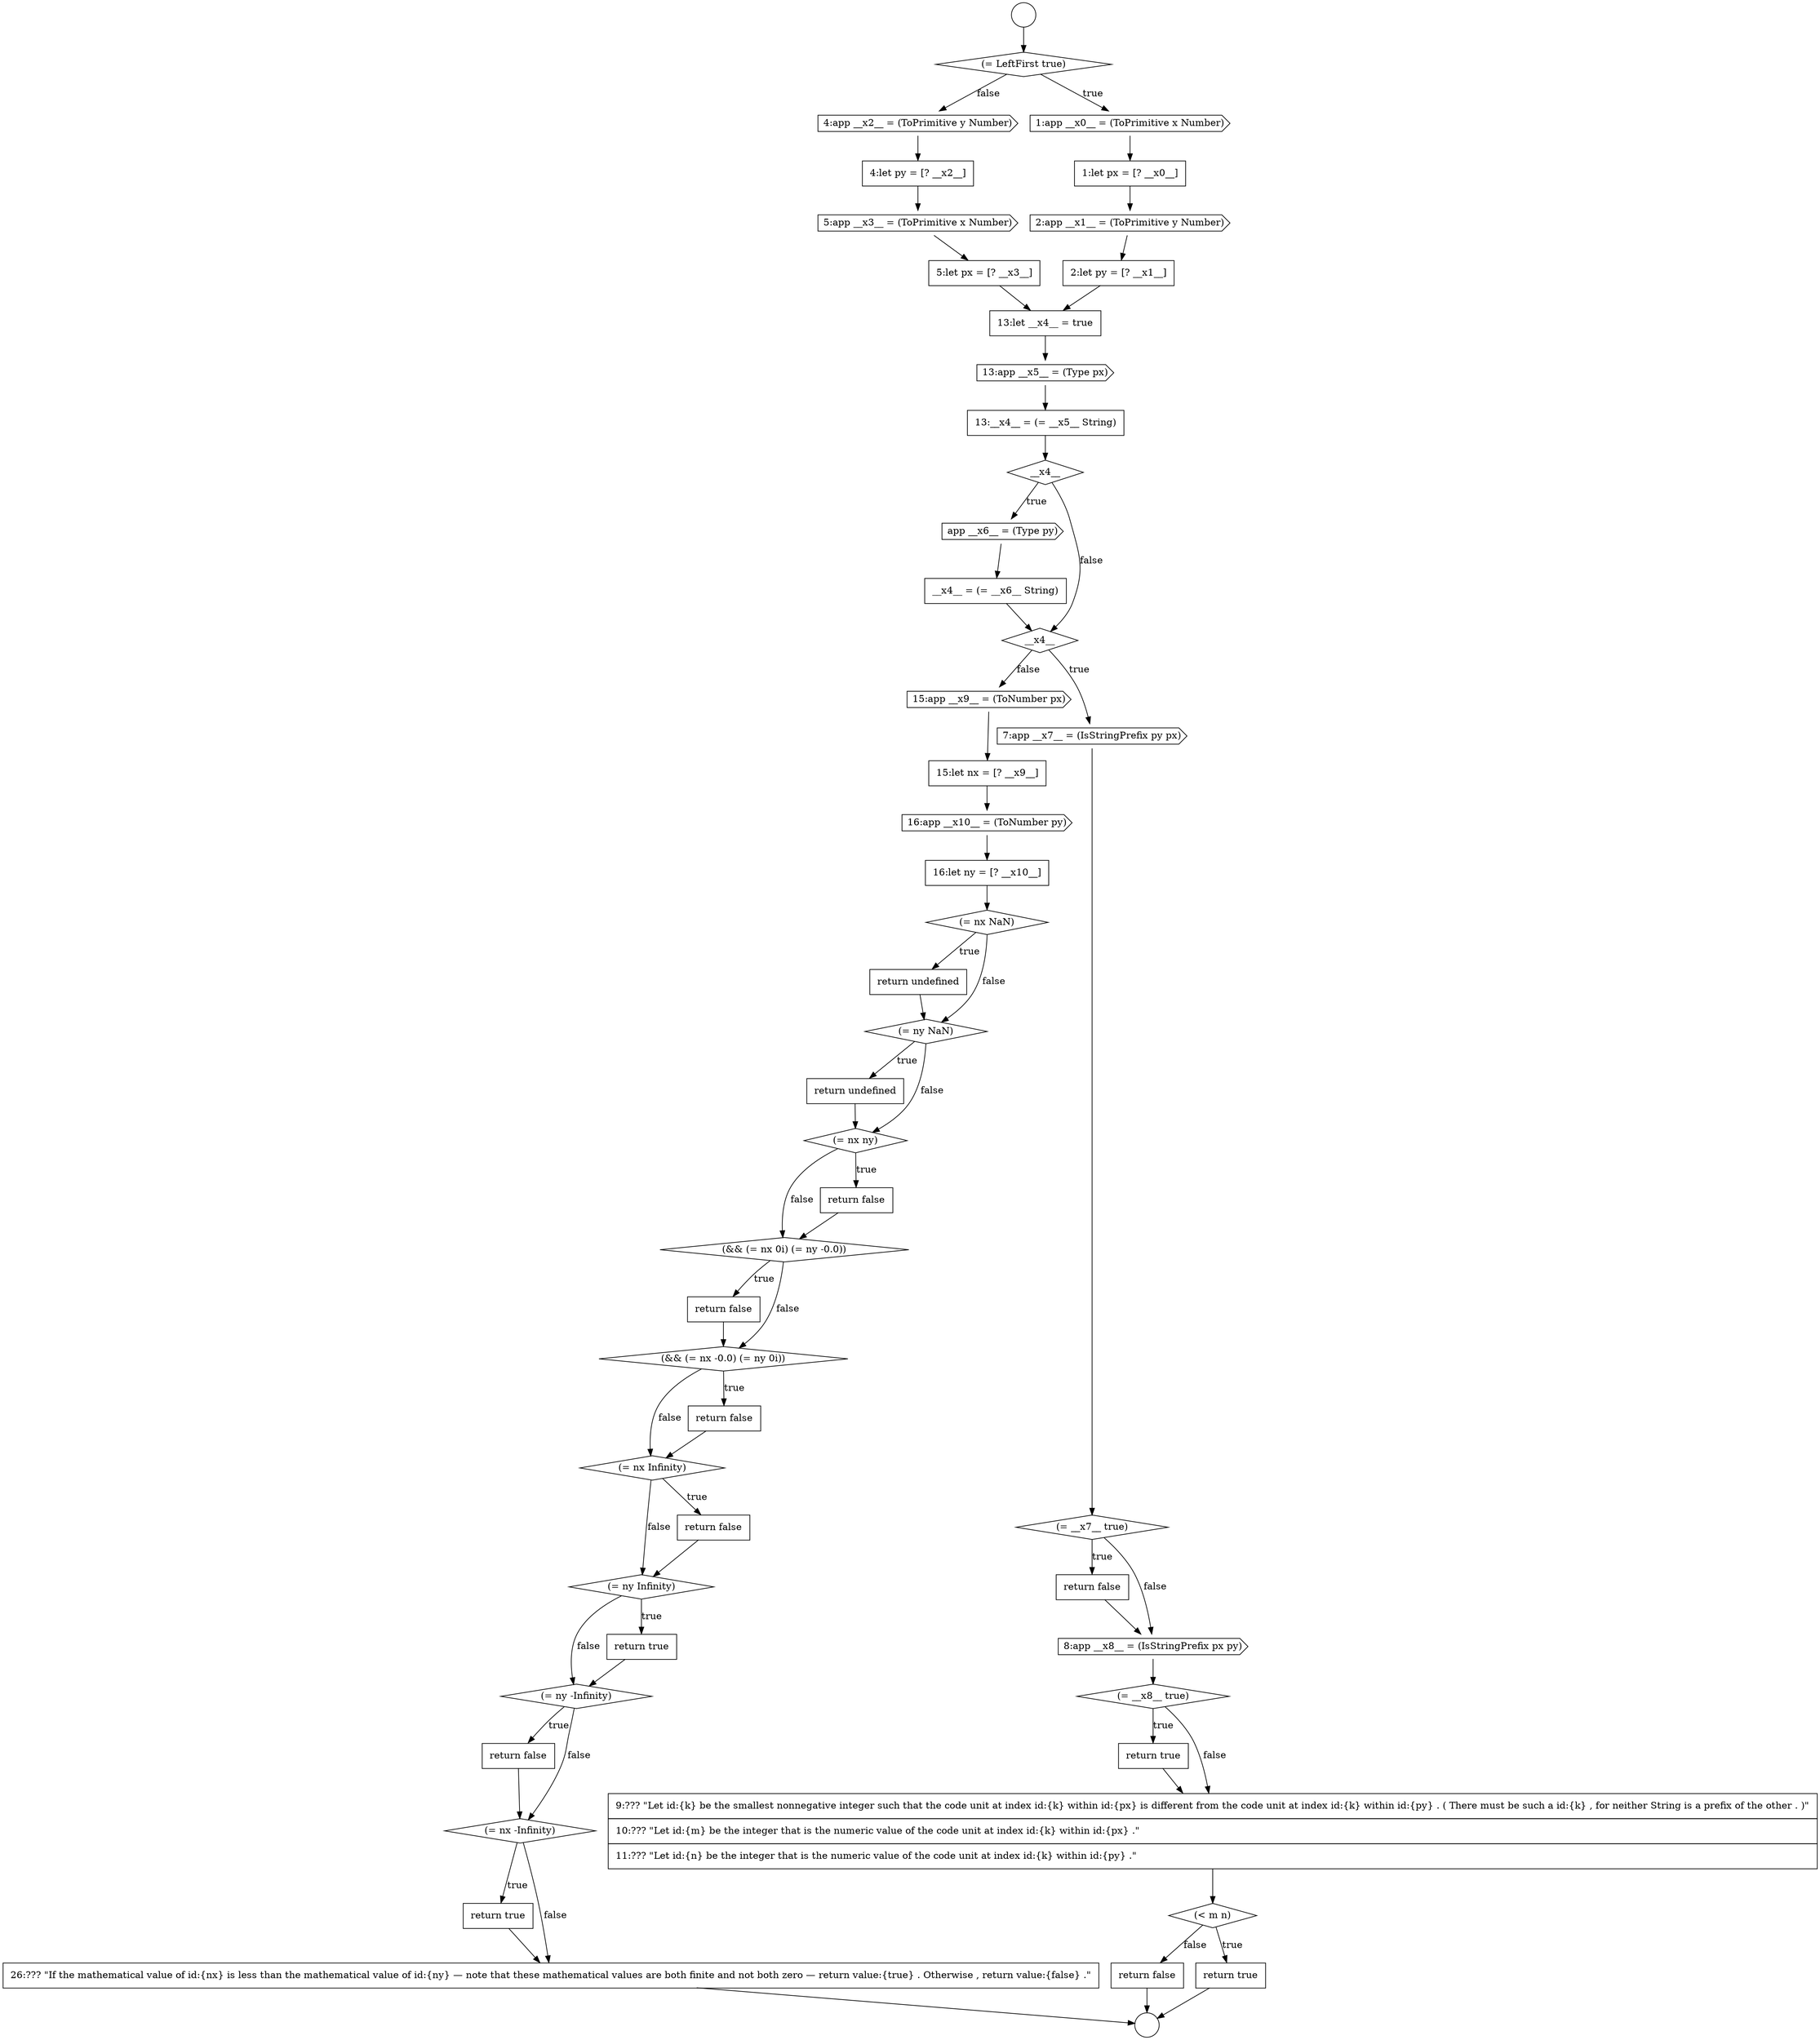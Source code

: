 digraph {
  node655 [shape=diamond, label=<<font color="black">(= nx NaN)</font>> color="black" fillcolor="white" style=filled]
  node670 [shape=none, margin=0, label=<<font color="black">
    <table border="0" cellborder="1" cellspacing="0" cellpadding="10">
      <tr><td align="left">return false</td></tr>
    </table>
  </font>> color="black" fillcolor="white" style=filled]
  node651 [shape=cds, label=<<font color="black">15:app __x9__ = (ToNumber px)</font>> color="black" fillcolor="white" style=filled]
  node638 [shape=cds, label=<<font color="black">app __x6__ = (Type py)</font>> color="black" fillcolor="white" style=filled]
  node661 [shape=diamond, label=<<font color="black">(&amp;&amp; (= nx 0i) (= ny -0.0))</font>> color="black" fillcolor="white" style=filled]
  node630 [shape=cds, label=<<font color="black">4:app __x2__ = (ToPrimitive y Number)</font>> color="black" fillcolor="white" style=filled]
  node650 [shape=none, margin=0, label=<<font color="black">
    <table border="0" cellborder="1" cellspacing="0" cellpadding="10">
      <tr><td align="left">return false</td></tr>
    </table>
  </font>> color="black" fillcolor="white" style=filled]
  node649 [shape=none, margin=0, label=<<font color="black">
    <table border="0" cellborder="1" cellspacing="0" cellpadding="10">
      <tr><td align="left">return true</td></tr>
    </table>
  </font>> color="black" fillcolor="white" style=filled]
  node640 [shape=diamond, label=<<font color="black">__x4__</font>> color="black" fillcolor="white" style=filled]
  node656 [shape=none, margin=0, label=<<font color="black">
    <table border="0" cellborder="1" cellspacing="0" cellpadding="10">
      <tr><td align="left">return undefined</td></tr>
    </table>
  </font>> color="black" fillcolor="white" style=filled]
  node667 [shape=diamond, label=<<font color="black">(= ny Infinity)</font>> color="black" fillcolor="white" style=filled]
  node645 [shape=diamond, label=<<font color="black">(= __x8__ true)</font>> color="black" fillcolor="white" style=filled]
  node629 [shape=none, margin=0, label=<<font color="black">
    <table border="0" cellborder="1" cellspacing="0" cellpadding="10">
      <tr><td align="left">2:let py = [? __x1__]</td></tr>
    </table>
  </font>> color="black" fillcolor="white" style=filled]
  node628 [shape=cds, label=<<font color="black">2:app __x1__ = (ToPrimitive y Number)</font>> color="black" fillcolor="white" style=filled]
  node666 [shape=none, margin=0, label=<<font color="black">
    <table border="0" cellborder="1" cellspacing="0" cellpadding="10">
      <tr><td align="left">return false</td></tr>
    </table>
  </font>> color="black" fillcolor="white" style=filled]
  node623 [shape=circle label=" " color="black" fillcolor="white" style=filled]
  node646 [shape=none, margin=0, label=<<font color="black">
    <table border="0" cellborder="1" cellspacing="0" cellpadding="10">
      <tr><td align="left">return true</td></tr>
    </table>
  </font>> color="black" fillcolor="white" style=filled]
  node634 [shape=none, margin=0, label=<<font color="black">
    <table border="0" cellborder="1" cellspacing="0" cellpadding="10">
      <tr><td align="left">13:let __x4__ = true</td></tr>
    </table>
  </font>> color="black" fillcolor="white" style=filled]
  node660 [shape=none, margin=0, label=<<font color="black">
    <table border="0" cellborder="1" cellspacing="0" cellpadding="10">
      <tr><td align="left">return false</td></tr>
    </table>
  </font>> color="black" fillcolor="white" style=filled]
  node625 [shape=diamond, label=<<font color="black">(= LeftFirst true)</font>> color="black" fillcolor="white" style=filled]
  node665 [shape=diamond, label=<<font color="black">(= nx Infinity)</font>> color="black" fillcolor="white" style=filled]
  node669 [shape=diamond, label=<<font color="black">(= ny -Infinity)</font>> color="black" fillcolor="white" style=filled]
  node642 [shape=diamond, label=<<font color="black">(= __x7__ true)</font>> color="black" fillcolor="white" style=filled]
  node637 [shape=diamond, label=<<font color="black">__x4__</font>> color="black" fillcolor="white" style=filled]
  node647 [shape=none, margin=0, label=<<font color="black">
    <table border="0" cellborder="1" cellspacing="0" cellpadding="10">
      <tr><td align="left">9:??? &quot;Let id:{k} be the smallest nonnegative integer such that the code unit at index id:{k} within id:{px} is different from the code unit at index id:{k} within id:{py} . ( There must be such a id:{k} , for neither String is a prefix of the other . )&quot;</td></tr>
      <tr><td align="left">10:??? &quot;Let id:{m} be the integer that is the numeric value of the code unit at index id:{k} within id:{px} .&quot;</td></tr>
      <tr><td align="left">11:??? &quot;Let id:{n} be the integer that is the numeric value of the code unit at index id:{k} within id:{py} .&quot;</td></tr>
    </table>
  </font>> color="black" fillcolor="white" style=filled]
  node654 [shape=none, margin=0, label=<<font color="black">
    <table border="0" cellborder="1" cellspacing="0" cellpadding="10">
      <tr><td align="left">16:let ny = [? __x10__]</td></tr>
    </table>
  </font>> color="black" fillcolor="white" style=filled]
  node633 [shape=none, margin=0, label=<<font color="black">
    <table border="0" cellborder="1" cellspacing="0" cellpadding="10">
      <tr><td align="left">5:let px = [? __x3__]</td></tr>
    </table>
  </font>> color="black" fillcolor="white" style=filled]
  node657 [shape=diamond, label=<<font color="black">(= ny NaN)</font>> color="black" fillcolor="white" style=filled]
  node662 [shape=none, margin=0, label=<<font color="black">
    <table border="0" cellborder="1" cellspacing="0" cellpadding="10">
      <tr><td align="left">return false</td></tr>
    </table>
  </font>> color="black" fillcolor="white" style=filled]
  node641 [shape=cds, label=<<font color="black">7:app __x7__ = (IsStringPrefix py px)</font>> color="black" fillcolor="white" style=filled]
  node672 [shape=none, margin=0, label=<<font color="black">
    <table border="0" cellborder="1" cellspacing="0" cellpadding="10">
      <tr><td align="left">return true</td></tr>
    </table>
  </font>> color="black" fillcolor="white" style=filled]
  node631 [shape=none, margin=0, label=<<font color="black">
    <table border="0" cellborder="1" cellspacing="0" cellpadding="10">
      <tr><td align="left">4:let py = [? __x2__]</td></tr>
    </table>
  </font>> color="black" fillcolor="white" style=filled]
  node626 [shape=cds, label=<<font color="black">1:app __x0__ = (ToPrimitive x Number)</font>> color="black" fillcolor="white" style=filled]
  node668 [shape=none, margin=0, label=<<font color="black">
    <table border="0" cellborder="1" cellspacing="0" cellpadding="10">
      <tr><td align="left">return true</td></tr>
    </table>
  </font>> color="black" fillcolor="white" style=filled]
  node636 [shape=none, margin=0, label=<<font color="black">
    <table border="0" cellborder="1" cellspacing="0" cellpadding="10">
      <tr><td align="left">13:__x4__ = (= __x5__ String)</td></tr>
    </table>
  </font>> color="black" fillcolor="white" style=filled]
  node653 [shape=cds, label=<<font color="black">16:app __x10__ = (ToNumber py)</font>> color="black" fillcolor="white" style=filled]
  node658 [shape=none, margin=0, label=<<font color="black">
    <table border="0" cellborder="1" cellspacing="0" cellpadding="10">
      <tr><td align="left">return undefined</td></tr>
    </table>
  </font>> color="black" fillcolor="white" style=filled]
  node663 [shape=diamond, label=<<font color="black">(&amp;&amp; (= nx -0.0) (= ny 0i))</font>> color="black" fillcolor="white" style=filled]
  node648 [shape=diamond, label=<<font color="black">(&lt; m n)</font>> color="black" fillcolor="white" style=filled]
  node673 [shape=none, margin=0, label=<<font color="black">
    <table border="0" cellborder="1" cellspacing="0" cellpadding="10">
      <tr><td align="left">26:??? &quot;If the mathematical value of id:{nx} is less than the mathematical value of id:{ny} &mdash; note that these mathematical values are both finite and not both zero &mdash; return value:{true} . Otherwise , return value:{false} .&quot;</td></tr>
    </table>
  </font>> color="black" fillcolor="white" style=filled]
  node643 [shape=none, margin=0, label=<<font color="black">
    <table border="0" cellborder="1" cellspacing="0" cellpadding="10">
      <tr><td align="left">return false</td></tr>
    </table>
  </font>> color="black" fillcolor="white" style=filled]
  node627 [shape=none, margin=0, label=<<font color="black">
    <table border="0" cellborder="1" cellspacing="0" cellpadding="10">
      <tr><td align="left">1:let px = [? __x0__]</td></tr>
    </table>
  </font>> color="black" fillcolor="white" style=filled]
  node671 [shape=diamond, label=<<font color="black">(= nx -Infinity)</font>> color="black" fillcolor="white" style=filled]
  node652 [shape=none, margin=0, label=<<font color="black">
    <table border="0" cellborder="1" cellspacing="0" cellpadding="10">
      <tr><td align="left">15:let nx = [? __x9__]</td></tr>
    </table>
  </font>> color="black" fillcolor="white" style=filled]
  node632 [shape=cds, label=<<font color="black">5:app __x3__ = (ToPrimitive x Number)</font>> color="black" fillcolor="white" style=filled]
  node664 [shape=none, margin=0, label=<<font color="black">
    <table border="0" cellborder="1" cellspacing="0" cellpadding="10">
      <tr><td align="left">return false</td></tr>
    </table>
  </font>> color="black" fillcolor="white" style=filled]
  node635 [shape=cds, label=<<font color="black">13:app __x5__ = (Type px)</font>> color="black" fillcolor="white" style=filled]
  node624 [shape=circle label=" " color="black" fillcolor="white" style=filled]
  node644 [shape=cds, label=<<font color="black">8:app __x8__ = (IsStringPrefix px py)</font>> color="black" fillcolor="white" style=filled]
  node659 [shape=diamond, label=<<font color="black">(= nx ny)</font>> color="black" fillcolor="white" style=filled]
  node639 [shape=none, margin=0, label=<<font color="black">
    <table border="0" cellborder="1" cellspacing="0" cellpadding="10">
      <tr><td align="left">__x4__ = (= __x6__ String)</td></tr>
    </table>
  </font>> color="black" fillcolor="white" style=filled]
  node628 -> node629 [ color="black"]
  node627 -> node628 [ color="black"]
  node665 -> node666 [label=<<font color="black">true</font>> color="black"]
  node665 -> node667 [label=<<font color="black">false</font>> color="black"]
  node653 -> node654 [ color="black"]
  node649 -> node624 [ color="black"]
  node642 -> node643 [label=<<font color="black">true</font>> color="black"]
  node642 -> node644 [label=<<font color="black">false</font>> color="black"]
  node655 -> node656 [label=<<font color="black">true</font>> color="black"]
  node655 -> node657 [label=<<font color="black">false</font>> color="black"]
  node629 -> node634 [ color="black"]
  node670 -> node671 [ color="black"]
  node673 -> node624 [ color="black"]
  node656 -> node657 [ color="black"]
  node661 -> node662 [label=<<font color="black">true</font>> color="black"]
  node661 -> node663 [label=<<font color="black">false</font>> color="black"]
  node664 -> node665 [ color="black"]
  node640 -> node641 [label=<<font color="black">true</font>> color="black"]
  node640 -> node651 [label=<<font color="black">false</font>> color="black"]
  node648 -> node649 [label=<<font color="black">true</font>> color="black"]
  node648 -> node650 [label=<<font color="black">false</font>> color="black"]
  node659 -> node660 [label=<<font color="black">true</font>> color="black"]
  node659 -> node661 [label=<<font color="black">false</font>> color="black"]
  node652 -> node653 [ color="black"]
  node637 -> node638 [label=<<font color="black">true</font>> color="black"]
  node637 -> node640 [label=<<font color="black">false</font>> color="black"]
  node651 -> node652 [ color="black"]
  node635 -> node636 [ color="black"]
  node633 -> node634 [ color="black"]
  node645 -> node646 [label=<<font color="black">true</font>> color="black"]
  node645 -> node647 [label=<<font color="black">false</font>> color="black"]
  node671 -> node672 [label=<<font color="black">true</font>> color="black"]
  node671 -> node673 [label=<<font color="black">false</font>> color="black"]
  node672 -> node673 [ color="black"]
  node657 -> node658 [label=<<font color="black">true</font>> color="black"]
  node657 -> node659 [label=<<font color="black">false</font>> color="black"]
  node663 -> node664 [label=<<font color="black">true</font>> color="black"]
  node663 -> node665 [label=<<font color="black">false</font>> color="black"]
  node636 -> node637 [ color="black"]
  node654 -> node655 [ color="black"]
  node641 -> node642 [ color="black"]
  node660 -> node661 [ color="black"]
  node669 -> node670 [label=<<font color="black">true</font>> color="black"]
  node669 -> node671 [label=<<font color="black">false</font>> color="black"]
  node650 -> node624 [ color="black"]
  node639 -> node640 [ color="black"]
  node662 -> node663 [ color="black"]
  node646 -> node647 [ color="black"]
  node626 -> node627 [ color="black"]
  node644 -> node645 [ color="black"]
  node631 -> node632 [ color="black"]
  node667 -> node668 [label=<<font color="black">true</font>> color="black"]
  node667 -> node669 [label=<<font color="black">false</font>> color="black"]
  node625 -> node626 [label=<<font color="black">true</font>> color="black"]
  node625 -> node630 [label=<<font color="black">false</font>> color="black"]
  node643 -> node644 [ color="black"]
  node630 -> node631 [ color="black"]
  node668 -> node669 [ color="black"]
  node666 -> node667 [ color="black"]
  node623 -> node625 [ color="black"]
  node658 -> node659 [ color="black"]
  node647 -> node648 [ color="black"]
  node634 -> node635 [ color="black"]
  node632 -> node633 [ color="black"]
  node638 -> node639 [ color="black"]
}
